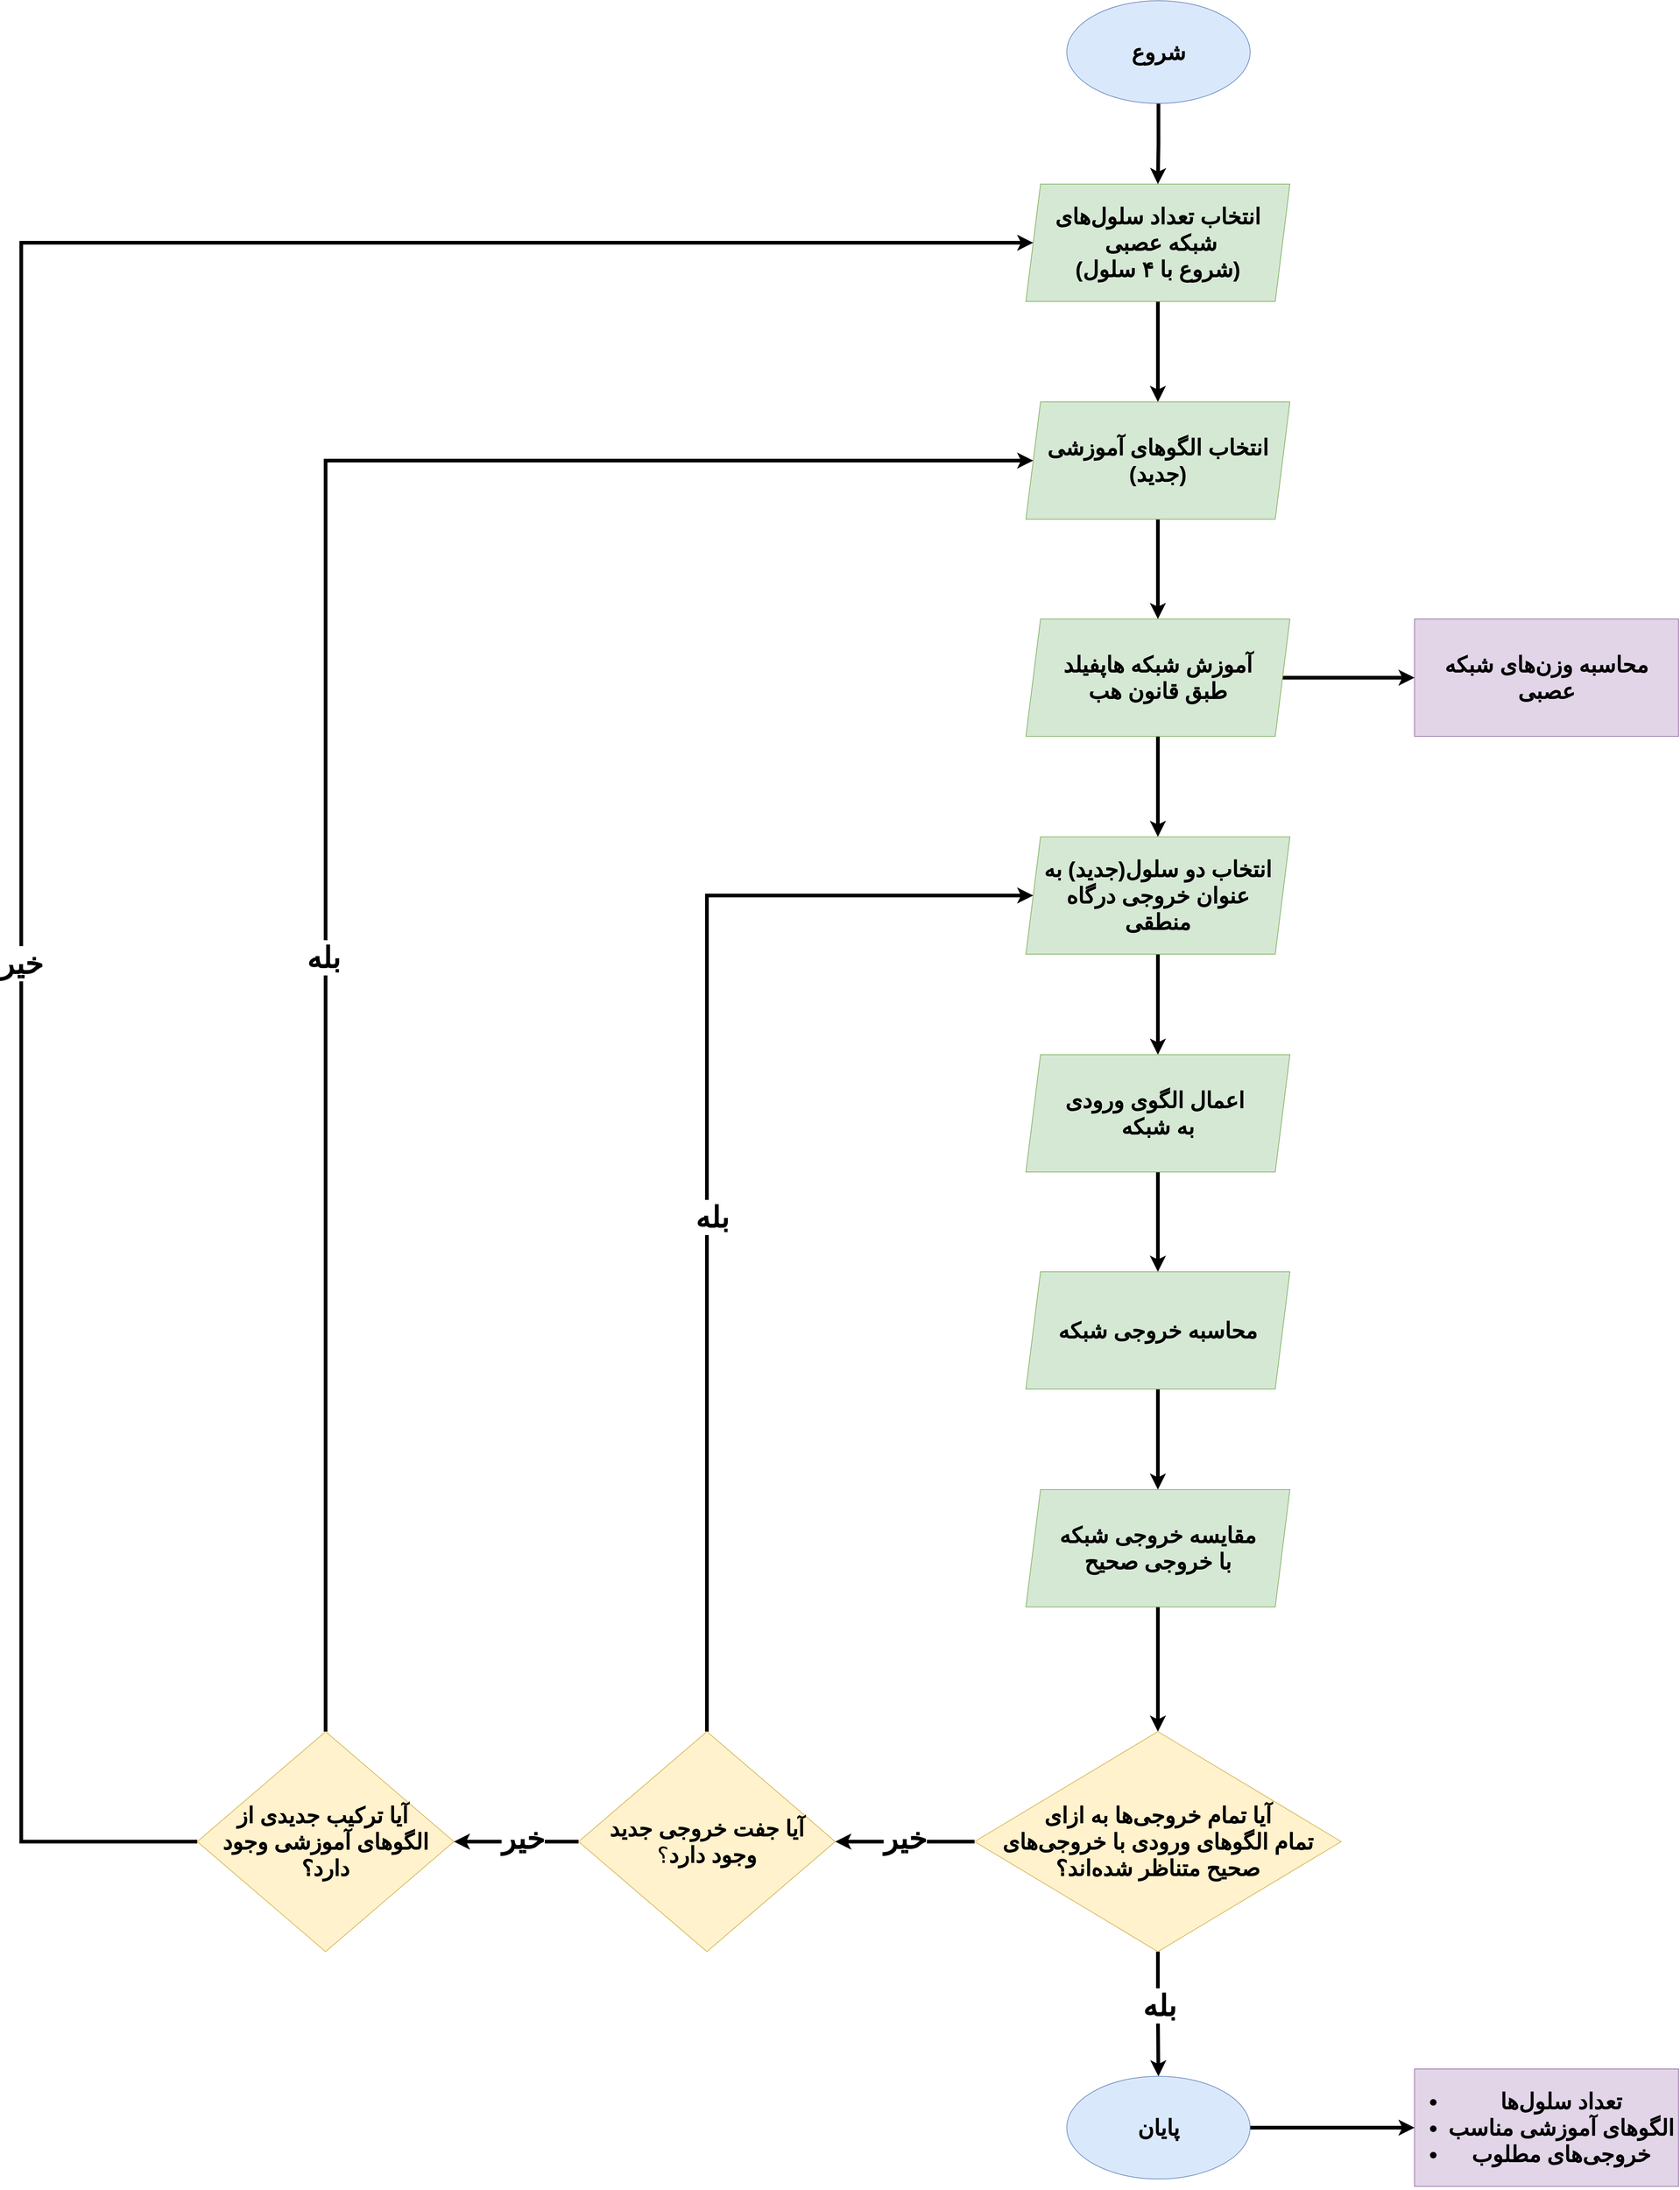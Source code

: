 <mxfile version="13.7.5" type="github"><diagram id="FtCoghNVhvVsBoLgQlaD" name="Page-1"><mxGraphModel dx="5020" dy="4484" grid="1" gridSize="10" guides="1" tooltips="1" connect="1" arrows="1" fold="1" page="1" pageScale="1" pageWidth="850" pageHeight="1100" math="0" shadow="0"><root><mxCell id="0"/><mxCell id="1" parent="0"/><mxCell id="QIcTttmTbZKlY-_xtUfe-4" style="edgeStyle=orthogonalEdgeStyle;rounded=0;orthogonalLoop=1;jettySize=auto;html=1;exitX=0.5;exitY=1;exitDx=0;exitDy=0;entryX=0.5;entryY=0;entryDx=0;entryDy=0;strokeWidth=5;" parent="1" source="QIcTttmTbZKlY-_xtUfe-1" target="QIcTttmTbZKlY-_xtUfe-6" edge="1"><mxGeometry relative="1" as="geometry"><mxPoint x="191" y="80" as="targetPoint"/></mxGeometry></mxCell><mxCell id="QIcTttmTbZKlY-_xtUfe-1" value="&lt;b&gt;&lt;font style=&quot;font-size: 30px&quot;&gt;شروع&lt;/font&gt;&lt;/b&gt;" style="ellipse;whiteSpace=wrap;html=1;fillColor=#dae8fc;strokeColor=#6c8ebf;" parent="1" vertex="1"><mxGeometry x="45.75" y="-1160" width="250" height="140" as="geometry"/></mxCell><mxCell id="yng_A-u88EuJSuZ0Muj5-53" style="edgeStyle=orthogonalEdgeStyle;rounded=0;orthogonalLoop=1;jettySize=auto;html=1;exitX=0.5;exitY=1;exitDx=0;exitDy=0;strokeWidth=5;fontSize=40;" edge="1" parent="1" source="QIcTttmTbZKlY-_xtUfe-6" target="QIcTttmTbZKlY-_xtUfe-10"><mxGeometry relative="1" as="geometry"/></mxCell><mxCell id="QIcTttmTbZKlY-_xtUfe-6" value="&lt;b style=&quot;font-size: 30px&quot;&gt;انتخاب تعداد سلول‌های&lt;br&gt;&amp;nbsp;شبکه عصبی&lt;br&gt;(شروع با ۴ سلول)&lt;br&gt;&lt;/b&gt;" style="shape=parallelogram;perimeter=parallelogramPerimeter;whiteSpace=wrap;html=1;fixedSize=1;fillColor=#d5e8d4;strokeColor=#82b366;spacing=2;" parent="1" vertex="1"><mxGeometry x="-10" y="-910" width="360" height="160" as="geometry"/></mxCell><mxCell id="yng_A-u88EuJSuZ0Muj5-54" style="edgeStyle=orthogonalEdgeStyle;rounded=0;orthogonalLoop=1;jettySize=auto;html=1;exitX=0.5;exitY=1;exitDx=0;exitDy=0;entryX=0.5;entryY=0;entryDx=0;entryDy=0;strokeWidth=5;fontSize=40;" edge="1" parent="1" source="QIcTttmTbZKlY-_xtUfe-10" target="QIcTttmTbZKlY-_xtUfe-15"><mxGeometry relative="1" as="geometry"/></mxCell><mxCell id="QIcTttmTbZKlY-_xtUfe-10" value="&lt;b style=&quot;font-size: 30px&quot;&gt;انتخاب الگوهای آموزشی&lt;br&gt;(جدید)&lt;br&gt;&lt;/b&gt;" style="shape=parallelogram;perimeter=parallelogramPerimeter;whiteSpace=wrap;html=1;fixedSize=1;fillColor=#d5e8d4;strokeColor=#82b366;spacing=2;" parent="1" vertex="1"><mxGeometry x="-10" y="-613" width="360" height="160" as="geometry"/></mxCell><mxCell id="QIcTttmTbZKlY-_xtUfe-26" value="" style="edgeStyle=orthogonalEdgeStyle;rounded=0;orthogonalLoop=1;jettySize=auto;html=1;strokeWidth=5;" parent="1" source="QIcTttmTbZKlY-_xtUfe-15" target="QIcTttmTbZKlY-_xtUfe-18" edge="1"><mxGeometry relative="1" as="geometry"/></mxCell><mxCell id="QIcTttmTbZKlY-_xtUfe-27" style="edgeStyle=orthogonalEdgeStyle;rounded=0;orthogonalLoop=1;jettySize=auto;html=1;exitX=1;exitY=0.5;exitDx=0;exitDy=0;entryX=0;entryY=0.5;entryDx=0;entryDy=0;strokeWidth=5;" parent="1" source="QIcTttmTbZKlY-_xtUfe-15" target="QIcTttmTbZKlY-_xtUfe-16" edge="1"><mxGeometry relative="1" as="geometry"/></mxCell><mxCell id="QIcTttmTbZKlY-_xtUfe-15" value="&lt;b style=&quot;font-size: 30px&quot;&gt;آموزش شبکه هاپفیلد&lt;br&gt;طبق قانون هب&lt;br&gt;&lt;/b&gt;" style="shape=parallelogram;perimeter=parallelogramPerimeter;whiteSpace=wrap;html=1;fixedSize=1;fillColor=#d5e8d4;strokeColor=#82b366;spacing=2;" parent="1" vertex="1"><mxGeometry x="-10" y="-317" width="360" height="160" as="geometry"/></mxCell><mxCell id="QIcTttmTbZKlY-_xtUfe-16" value="&lt;b&gt;&lt;font style=&quot;font-size: 30px&quot;&gt;محاسبه وزن‌های شبکه عصبی&lt;/font&gt;&lt;/b&gt;" style="rounded=0;whiteSpace=wrap;html=1;fillColor=#e1d5e7;strokeColor=#9673a6;" parent="1" vertex="1"><mxGeometry x="520" y="-317" width="360" height="160" as="geometry"/></mxCell><mxCell id="yng_A-u88EuJSuZ0Muj5-1" value="" style="edgeStyle=orthogonalEdgeStyle;rounded=0;orthogonalLoop=1;jettySize=auto;html=1;strokeWidth=5;" edge="1" parent="1" source="QIcTttmTbZKlY-_xtUfe-18" target="QIcTttmTbZKlY-_xtUfe-20"><mxGeometry relative="1" as="geometry"/></mxCell><mxCell id="QIcTttmTbZKlY-_xtUfe-18" value="&lt;b style=&quot;font-size: 30px&quot;&gt;انتخاب دو سلول(جدید) به&lt;br&gt;عنوان خروجی درگاه&lt;br&gt;منطقی&lt;br&gt;&lt;/b&gt;" style="shape=parallelogram;perimeter=parallelogramPerimeter;whiteSpace=wrap;html=1;fixedSize=1;fillColor=#d5e8d4;strokeColor=#82b366;spacing=2;" parent="1" vertex="1"><mxGeometry x="-10" y="-20" width="360" height="160" as="geometry"/></mxCell><mxCell id="yng_A-u88EuJSuZ0Muj5-2" value="" style="edgeStyle=orthogonalEdgeStyle;rounded=0;orthogonalLoop=1;jettySize=auto;html=1;strokeWidth=5;" edge="1" parent="1" source="QIcTttmTbZKlY-_xtUfe-20" target="QIcTttmTbZKlY-_xtUfe-22"><mxGeometry relative="1" as="geometry"/></mxCell><mxCell id="QIcTttmTbZKlY-_xtUfe-20" value="&lt;b style=&quot;font-size: 30px&quot;&gt;اعمال الگوی ورودی&amp;nbsp;&lt;br&gt;به شبکه&lt;br&gt;&lt;/b&gt;" style="shape=parallelogram;perimeter=parallelogramPerimeter;whiteSpace=wrap;html=1;fixedSize=1;fillColor=#d5e8d4;strokeColor=#82b366;spacing=2;" parent="1" vertex="1"><mxGeometry x="-10" y="277" width="360" height="160" as="geometry"/></mxCell><mxCell id="yng_A-u88EuJSuZ0Muj5-3" value="" style="edgeStyle=orthogonalEdgeStyle;rounded=0;orthogonalLoop=1;jettySize=auto;html=1;strokeWidth=5;" edge="1" parent="1" source="QIcTttmTbZKlY-_xtUfe-22" target="QIcTttmTbZKlY-_xtUfe-23"><mxGeometry relative="1" as="geometry"/></mxCell><mxCell id="QIcTttmTbZKlY-_xtUfe-22" value="&lt;b&gt;&lt;font style=&quot;font-size: 30px&quot;&gt;محاسبه خروجی شبکه&lt;/font&gt;&lt;/b&gt;" style="shape=parallelogram;perimeter=parallelogramPerimeter;whiteSpace=wrap;html=1;fixedSize=1;fillColor=#d5e8d4;strokeColor=#82b366;spacing=2;" parent="1" vertex="1"><mxGeometry x="-10" y="573" width="360" height="160" as="geometry"/></mxCell><mxCell id="yng_A-u88EuJSuZ0Muj5-6" value="" style="edgeStyle=orthogonalEdgeStyle;rounded=0;orthogonalLoop=1;jettySize=auto;html=1;strokeWidth=5;" edge="1" parent="1" source="QIcTttmTbZKlY-_xtUfe-23" target="yng_A-u88EuJSuZ0Muj5-4"><mxGeometry relative="1" as="geometry"/></mxCell><mxCell id="QIcTttmTbZKlY-_xtUfe-23" value="&lt;b style=&quot;font-size: 30px&quot;&gt;مقایسه خروجی شبکه&lt;br&gt;با خروجی صحیح&lt;br&gt;&lt;/b&gt;" style="shape=parallelogram;perimeter=parallelogramPerimeter;whiteSpace=wrap;html=1;fixedSize=1;fillColor=#d5e8d4;strokeColor=#82b366;spacing=2;" parent="1" vertex="1"><mxGeometry x="-10" y="870" width="360" height="160" as="geometry"/></mxCell><mxCell id="yng_A-u88EuJSuZ0Muj5-9" value="" style="edgeStyle=orthogonalEdgeStyle;rounded=0;orthogonalLoop=1;jettySize=auto;html=1;entryX=0.5;entryY=0;entryDx=0;entryDy=0;strokeWidth=5;" edge="1" parent="1" source="yng_A-u88EuJSuZ0Muj5-4" target="yng_A-u88EuJSuZ0Muj5-33"><mxGeometry relative="1" as="geometry"><mxPoint x="191" y="820" as="targetPoint"/></mxGeometry></mxCell><mxCell id="yng_A-u88EuJSuZ0Muj5-16" value="&lt;b style=&quot;font-size: 40px;&quot;&gt;&lt;font style=&quot;font-size: 40px;&quot;&gt;بله&lt;/font&gt;&lt;/b&gt;" style="edgeLabel;html=1;align=center;verticalAlign=middle;resizable=0;points=[];fontSize=40;" vertex="1" connectable="0" parent="yng_A-u88EuJSuZ0Muj5-9"><mxGeometry x="-0.144" y="2" relative="1" as="geometry"><mxPoint as="offset"/></mxGeometry></mxCell><mxCell id="yng_A-u88EuJSuZ0Muj5-18" value="" style="edgeStyle=orthogonalEdgeStyle;rounded=0;orthogonalLoop=1;jettySize=auto;html=1;strokeWidth=5;" edge="1" parent="1" source="yng_A-u88EuJSuZ0Muj5-4" target="yng_A-u88EuJSuZ0Muj5-17"><mxGeometry relative="1" as="geometry"/></mxCell><mxCell id="yng_A-u88EuJSuZ0Muj5-19" value="&lt;b&gt;&lt;font style=&quot;font-size: 40px&quot;&gt;خیر&lt;/font&gt;&lt;/b&gt;" style="edgeLabel;html=1;align=center;verticalAlign=middle;resizable=0;points=[];fontSize=20;" vertex="1" connectable="0" parent="yng_A-u88EuJSuZ0Muj5-18"><mxGeometry x="0.007" y="3" relative="1" as="geometry"><mxPoint y="-8" as="offset"/></mxGeometry></mxCell><mxCell id="yng_A-u88EuJSuZ0Muj5-4" value="&lt;b style=&quot;font-size: 30px&quot;&gt;آیا تمام خروجی‌ها به ازای &lt;br&gt;تمام الگوهای ورودی با خروجی‌های &lt;br&gt;صحیح متناظر شده‌اند؟&lt;/b&gt;" style="rhombus;whiteSpace=wrap;html=1;fillColor=#fff2cc;strokeColor=#d6b656;" vertex="1" parent="1"><mxGeometry x="-80" y="1200" width="500" height="300" as="geometry"/></mxCell><mxCell id="yng_A-u88EuJSuZ0Muj5-10" value="&lt;ul style=&quot;font-size: 30px&quot;&gt;&lt;li&gt;&lt;b&gt;تعداد سلول‌ها&lt;/b&gt;&lt;/li&gt;&lt;li&gt;&lt;b&gt;الگوهای آموزشی مناسب&lt;/b&gt;&lt;/li&gt;&lt;li&gt;&lt;b&gt;&lt;font style=&quot;font-size: 30px&quot;&gt;خروجی‌های مطلوب&lt;/font&gt;&lt;/b&gt;&lt;/li&gt;&lt;/ul&gt;" style="rounded=0;whiteSpace=wrap;html=1;fillColor=#e1d5e7;strokeColor=#9673a6;" vertex="1" parent="1"><mxGeometry x="520" y="1660" width="360" height="160" as="geometry"/></mxCell><mxCell id="yng_A-u88EuJSuZ0Muj5-14" style="edgeStyle=orthogonalEdgeStyle;rounded=0;orthogonalLoop=1;jettySize=auto;html=1;exitX=0.5;exitY=1;exitDx=0;exitDy=0;" edge="1" parent="1" source="QIcTttmTbZKlY-_xtUfe-15" target="QIcTttmTbZKlY-_xtUfe-15"><mxGeometry relative="1" as="geometry"/></mxCell><mxCell id="yng_A-u88EuJSuZ0Muj5-26" value="" style="edgeStyle=orthogonalEdgeStyle;rounded=0;orthogonalLoop=1;jettySize=auto;html=1;fontSize=20;strokeWidth=5;" edge="1" parent="1" source="yng_A-u88EuJSuZ0Muj5-17" target="yng_A-u88EuJSuZ0Muj5-25"><mxGeometry relative="1" as="geometry"/></mxCell><mxCell id="yng_A-u88EuJSuZ0Muj5-27" value="&lt;b style=&quot;font-size: 40px;&quot;&gt;خیر&lt;/b&gt;" style="edgeLabel;html=1;align=center;verticalAlign=middle;resizable=0;points=[];fontSize=40;" vertex="1" connectable="0" parent="yng_A-u88EuJSuZ0Muj5-26"><mxGeometry x="-0.108" y="3" relative="1" as="geometry"><mxPoint y="-8" as="offset"/></mxGeometry></mxCell><mxCell id="yng_A-u88EuJSuZ0Muj5-46" style="edgeStyle=orthogonalEdgeStyle;rounded=0;orthogonalLoop=1;jettySize=auto;html=1;strokeWidth=5;fontSize=20;entryX=0;entryY=0.5;entryDx=0;entryDy=0;" edge="1" parent="1" source="yng_A-u88EuJSuZ0Muj5-17" target="QIcTttmTbZKlY-_xtUfe-18"><mxGeometry relative="1" as="geometry"><mxPoint x="-110" y="60" as="targetPoint"/><Array as="points"><mxPoint x="-445" y="1350"/><mxPoint x="-445" y="60"/></Array></mxGeometry></mxCell><mxCell id="yng_A-u88EuJSuZ0Muj5-48" value="&lt;font style=&quot;font-size: 40px&quot;&gt;&lt;b&gt;بله&lt;/b&gt;&lt;/font&gt;" style="edgeLabel;html=1;align=center;verticalAlign=middle;resizable=0;points=[];fontSize=40;" vertex="1" connectable="0" parent="yng_A-u88EuJSuZ0Muj5-46"><mxGeometry x="-0.115" y="-7" relative="1" as="geometry"><mxPoint y="-1" as="offset"/></mxGeometry></mxCell><mxCell id="yng_A-u88EuJSuZ0Muj5-17" value="&lt;font style=&quot;font-size: 30px&quot;&gt;&lt;b&gt;آیا جفت خروجی جدید&lt;br&gt;وجود دارد&lt;/b&gt;؟&lt;/font&gt;" style="rhombus;whiteSpace=wrap;html=1;fillColor=#fff2cc;strokeColor=#d6b656;" vertex="1" parent="1"><mxGeometry x="-620" y="1200" width="350" height="300" as="geometry"/></mxCell><mxCell id="yng_A-u88EuJSuZ0Muj5-49" style="edgeStyle=orthogonalEdgeStyle;rounded=0;orthogonalLoop=1;jettySize=auto;html=1;strokeWidth=5;fontSize=40;entryX=0;entryY=0.5;entryDx=0;entryDy=0;" edge="1" parent="1" source="yng_A-u88EuJSuZ0Muj5-25" target="QIcTttmTbZKlY-_xtUfe-10"><mxGeometry relative="1" as="geometry"><mxPoint x="-220" y="-520" as="targetPoint"/><Array as="points"><mxPoint x="-965" y="1350"/><mxPoint x="-965" y="-533"/></Array></mxGeometry></mxCell><mxCell id="yng_A-u88EuJSuZ0Muj5-50" value="&lt;b&gt;بله&lt;/b&gt;" style="edgeLabel;html=1;align=center;verticalAlign=middle;resizable=0;points=[];fontSize=40;" vertex="1" connectable="0" parent="yng_A-u88EuJSuZ0Muj5-49"><mxGeometry x="-0.218" y="3" relative="1" as="geometry"><mxPoint y="-1" as="offset"/></mxGeometry></mxCell><mxCell id="yng_A-u88EuJSuZ0Muj5-51" style="edgeStyle=orthogonalEdgeStyle;rounded=0;orthogonalLoop=1;jettySize=auto;html=1;strokeWidth=5;fontSize=40;entryX=0;entryY=0.5;entryDx=0;entryDy=0;" edge="1" parent="1" source="yng_A-u88EuJSuZ0Muj5-25" target="QIcTttmTbZKlY-_xtUfe-6"><mxGeometry relative="1" as="geometry"><mxPoint x="-1470" y="190" as="targetPoint"/><Array as="points"><mxPoint x="-1380" y="1350"/><mxPoint x="-1380" y="-830"/></Array></mxGeometry></mxCell><mxCell id="yng_A-u88EuJSuZ0Muj5-52" value="&lt;b&gt;خیر&lt;/b&gt;" style="edgeLabel;html=1;align=center;verticalAlign=middle;resizable=0;points=[];fontSize=40;" vertex="1" connectable="0" parent="yng_A-u88EuJSuZ0Muj5-51"><mxGeometry x="-0.244" relative="1" as="geometry"><mxPoint y="-2" as="offset"/></mxGeometry></mxCell><mxCell id="yng_A-u88EuJSuZ0Muj5-25" value="&lt;b style=&quot;font-size: 30px&quot;&gt;آیا ترکیب جدیدی از&amp;nbsp;&lt;br&gt;الگوهای آموزشی وجود&lt;br&gt;دارد؟&lt;br&gt;&lt;/b&gt;" style="rhombus;whiteSpace=wrap;html=1;fillColor=#fff2cc;strokeColor=#d6b656;" vertex="1" parent="1"><mxGeometry x="-1140" y="1200" width="350" height="300" as="geometry"/></mxCell><mxCell id="yng_A-u88EuJSuZ0Muj5-34" style="edgeStyle=orthogonalEdgeStyle;rounded=0;orthogonalLoop=1;jettySize=auto;html=1;entryX=0;entryY=0.5;entryDx=0;entryDy=0;fontSize=20;strokeWidth=5;" edge="1" parent="1" source="yng_A-u88EuJSuZ0Muj5-33" target="yng_A-u88EuJSuZ0Muj5-10"><mxGeometry relative="1" as="geometry"/></mxCell><mxCell id="yng_A-u88EuJSuZ0Muj5-33" value="&lt;p&gt;&lt;b&gt;&lt;font style=&quot;font-size: 30px&quot;&gt;پایان&lt;/font&gt;&lt;/b&gt;&lt;/p&gt;" style="ellipse;whiteSpace=wrap;html=1;fillColor=#dae8fc;strokeColor=#6c8ebf;" vertex="1" parent="1"><mxGeometry x="45.75" y="1670" width="250" height="140" as="geometry"/></mxCell></root></mxGraphModel></diagram></mxfile>